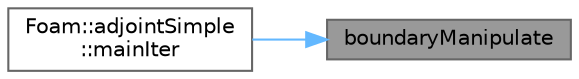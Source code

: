 digraph "boundaryManipulate"
{
 // LATEX_PDF_SIZE
  bgcolor="transparent";
  edge [fontname=Helvetica,fontsize=10,labelfontname=Helvetica,labelfontsize=10];
  node [fontname=Helvetica,fontsize=10,shape=box,height=0.2,width=0.4];
  rankdir="RL";
  Node1 [id="Node000001",label="boundaryManipulate",height=0.2,width=0.4,color="gray40", fillcolor="grey60", style="filled", fontcolor="black",tooltip=" "];
  Node1 -> Node2 [id="edge1_Node000001_Node000002",dir="back",color="steelblue1",style="solid",tooltip=" "];
  Node2 [id="Node000002",label="Foam::adjointSimple\l::mainIter",height=0.2,width=0.4,color="grey40", fillcolor="white", style="filled",URL="$classFoam_1_1adjointSimple.html#a88e68d47b3d41e2f47b016da5c4e1881",tooltip=" "];
}
